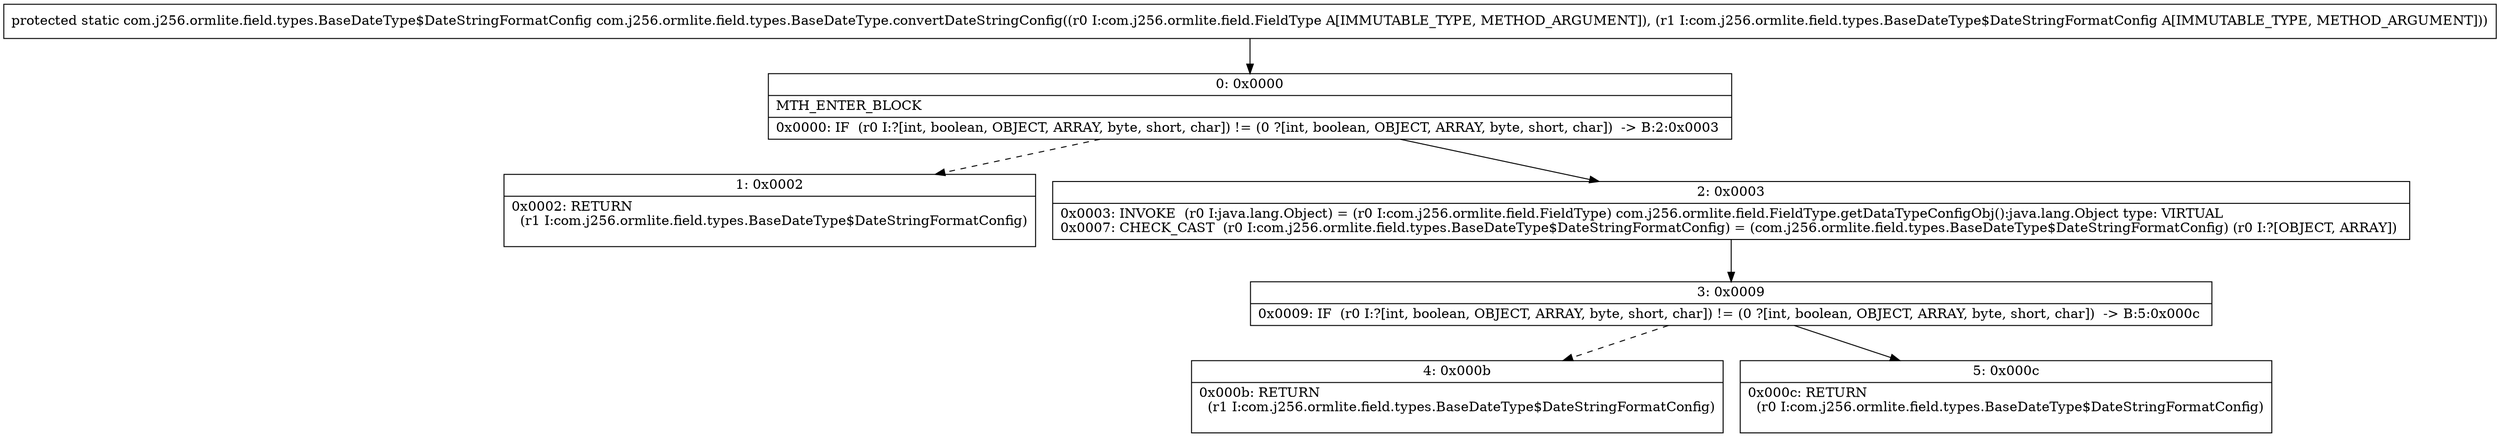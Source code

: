 digraph "CFG forcom.j256.ormlite.field.types.BaseDateType.convertDateStringConfig(Lcom\/j256\/ormlite\/field\/FieldType;Lcom\/j256\/ormlite\/field\/types\/BaseDateType$DateStringFormatConfig;)Lcom\/j256\/ormlite\/field\/types\/BaseDateType$DateStringFormatConfig;" {
Node_0 [shape=record,label="{0\:\ 0x0000|MTH_ENTER_BLOCK\l|0x0000: IF  (r0 I:?[int, boolean, OBJECT, ARRAY, byte, short, char]) != (0 ?[int, boolean, OBJECT, ARRAY, byte, short, char])  \-\> B:2:0x0003 \l}"];
Node_1 [shape=record,label="{1\:\ 0x0002|0x0002: RETURN  \l  (r1 I:com.j256.ormlite.field.types.BaseDateType$DateStringFormatConfig)\l \l}"];
Node_2 [shape=record,label="{2\:\ 0x0003|0x0003: INVOKE  (r0 I:java.lang.Object) = (r0 I:com.j256.ormlite.field.FieldType) com.j256.ormlite.field.FieldType.getDataTypeConfigObj():java.lang.Object type: VIRTUAL \l0x0007: CHECK_CAST  (r0 I:com.j256.ormlite.field.types.BaseDateType$DateStringFormatConfig) = (com.j256.ormlite.field.types.BaseDateType$DateStringFormatConfig) (r0 I:?[OBJECT, ARRAY]) \l}"];
Node_3 [shape=record,label="{3\:\ 0x0009|0x0009: IF  (r0 I:?[int, boolean, OBJECT, ARRAY, byte, short, char]) != (0 ?[int, boolean, OBJECT, ARRAY, byte, short, char])  \-\> B:5:0x000c \l}"];
Node_4 [shape=record,label="{4\:\ 0x000b|0x000b: RETURN  \l  (r1 I:com.j256.ormlite.field.types.BaseDateType$DateStringFormatConfig)\l \l}"];
Node_5 [shape=record,label="{5\:\ 0x000c|0x000c: RETURN  \l  (r0 I:com.j256.ormlite.field.types.BaseDateType$DateStringFormatConfig)\l \l}"];
MethodNode[shape=record,label="{protected static com.j256.ormlite.field.types.BaseDateType$DateStringFormatConfig com.j256.ormlite.field.types.BaseDateType.convertDateStringConfig((r0 I:com.j256.ormlite.field.FieldType A[IMMUTABLE_TYPE, METHOD_ARGUMENT]), (r1 I:com.j256.ormlite.field.types.BaseDateType$DateStringFormatConfig A[IMMUTABLE_TYPE, METHOD_ARGUMENT])) }"];
MethodNode -> Node_0;
Node_0 -> Node_1[style=dashed];
Node_0 -> Node_2;
Node_2 -> Node_3;
Node_3 -> Node_4[style=dashed];
Node_3 -> Node_5;
}

